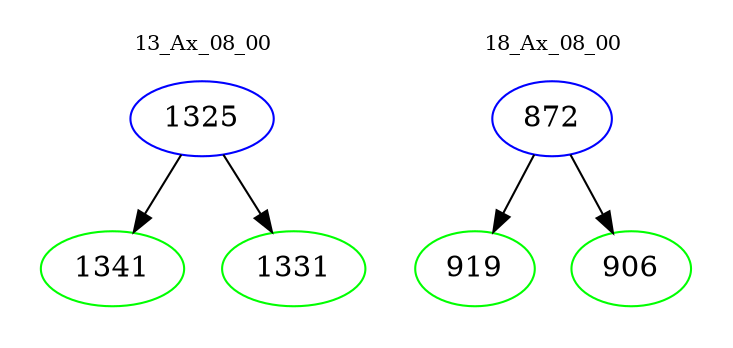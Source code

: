 digraph{
subgraph cluster_0 {
color = white
label = "13_Ax_08_00";
fontsize=10;
T0_1325 [label="1325", color="blue"]
T0_1325 -> T0_1341 [color="black"]
T0_1341 [label="1341", color="green"]
T0_1325 -> T0_1331 [color="black"]
T0_1331 [label="1331", color="green"]
}
subgraph cluster_1 {
color = white
label = "18_Ax_08_00";
fontsize=10;
T1_872 [label="872", color="blue"]
T1_872 -> T1_919 [color="black"]
T1_919 [label="919", color="green"]
T1_872 -> T1_906 [color="black"]
T1_906 [label="906", color="green"]
}
}
